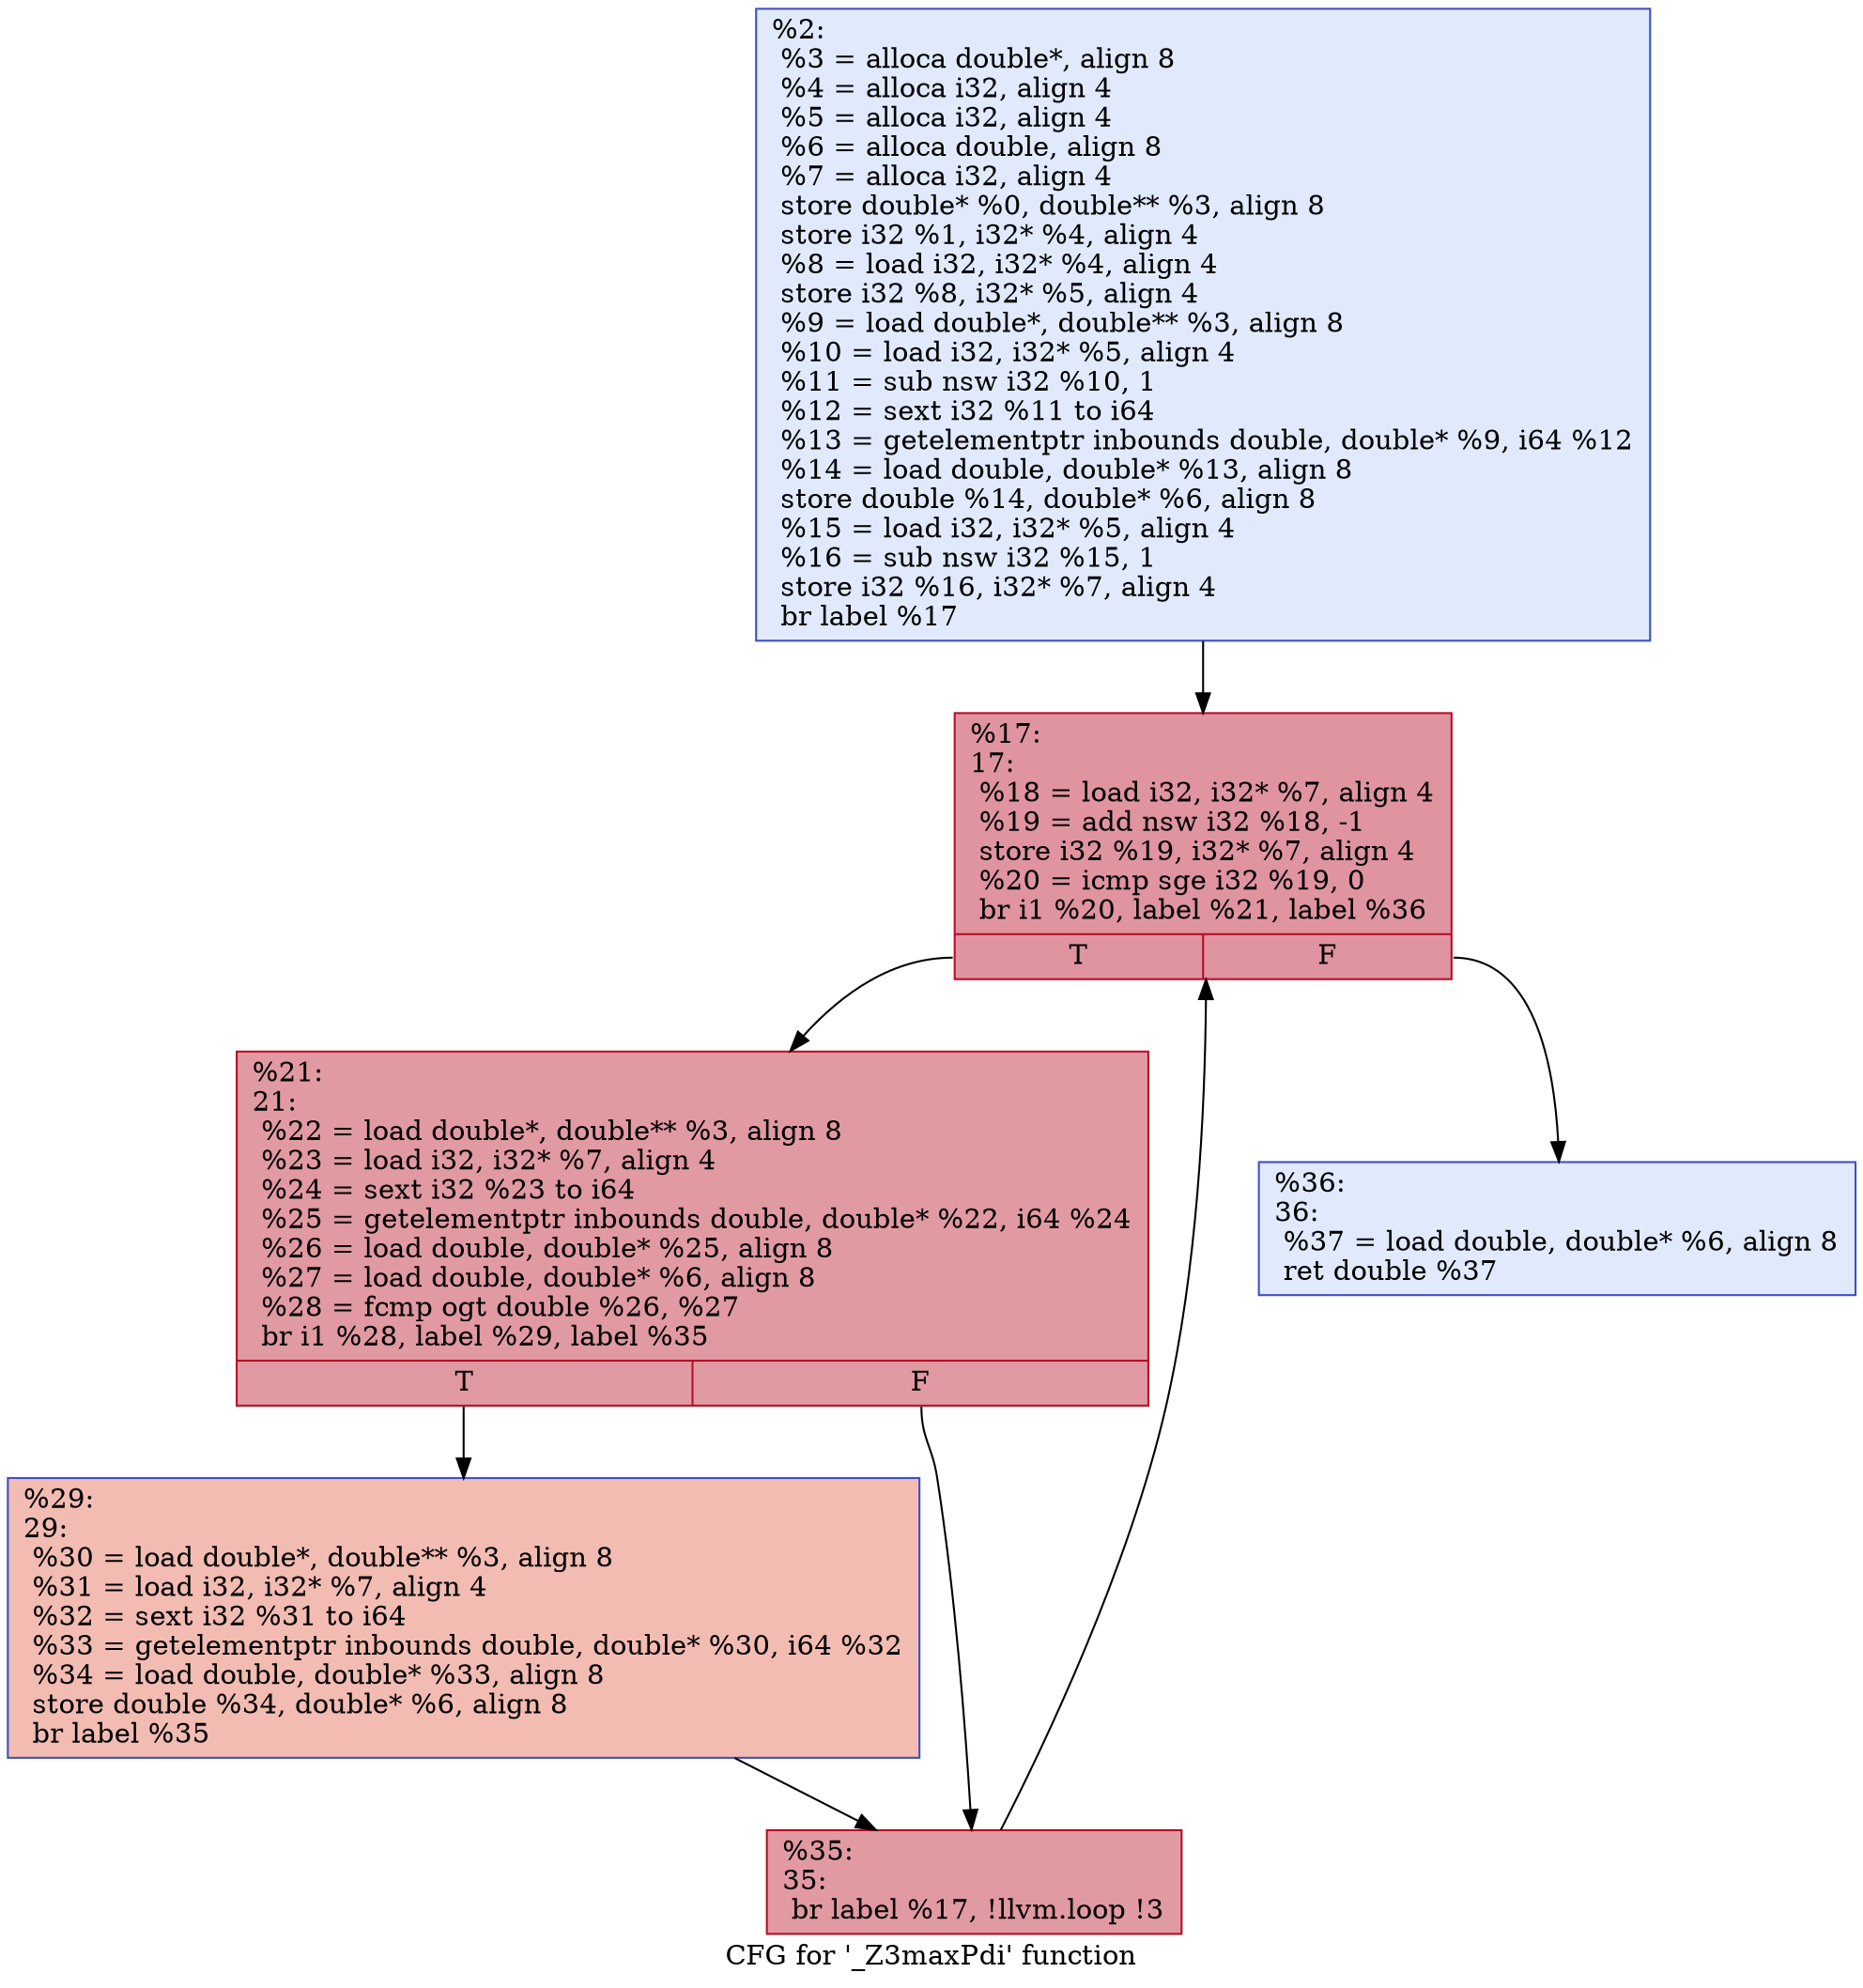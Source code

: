 digraph "CFG for '_Z3maxPdi' function" {
	label="CFG for '_Z3maxPdi' function";

	Node0x291d5b511b0 [shape=record,color="#3d50c3ff", style=filled, fillcolor="#b9d0f970",label="{%2:\l  %3 = alloca double*, align 8\l  %4 = alloca i32, align 4\l  %5 = alloca i32, align 4\l  %6 = alloca double, align 8\l  %7 = alloca i32, align 4\l  store double* %0, double** %3, align 8\l  store i32 %1, i32* %4, align 4\l  %8 = load i32, i32* %4, align 4\l  store i32 %8, i32* %5, align 4\l  %9 = load double*, double** %3, align 8\l  %10 = load i32, i32* %5, align 4\l  %11 = sub nsw i32 %10, 1\l  %12 = sext i32 %11 to i64\l  %13 = getelementptr inbounds double, double* %9, i64 %12\l  %14 = load double, double* %13, align 8\l  store double %14, double* %6, align 8\l  %15 = load i32, i32* %5, align 4\l  %16 = sub nsw i32 %15, 1\l  store i32 %16, i32* %7, align 4\l  br label %17\l}"];
	Node0x291d5b511b0 -> Node0x291d5b50d00;
	Node0x291d5b50d00 [shape=record,color="#b70d28ff", style=filled, fillcolor="#b70d2870",label="{%17:\l17:                                               \l  %18 = load i32, i32* %7, align 4\l  %19 = add nsw i32 %18, -1\l  store i32 %19, i32* %7, align 4\l  %20 = icmp sge i32 %19, 0\l  br i1 %20, label %21, label %36\l|{<s0>T|<s1>F}}"];
	Node0x291d5b50d00:s0 -> Node0x291d5b519d0;
	Node0x291d5b50d00:s1 -> Node0x291d5b51c50;
	Node0x291d5b519d0 [shape=record,color="#b70d28ff", style=filled, fillcolor="#bb1b2c70",label="{%21:\l21:                                               \l  %22 = load double*, double** %3, align 8\l  %23 = load i32, i32* %7, align 4\l  %24 = sext i32 %23 to i64\l  %25 = getelementptr inbounds double, double* %22, i64 %24\l  %26 = load double, double* %25, align 8\l  %27 = load double, double* %6, align 8\l  %28 = fcmp ogt double %26, %27\l  br i1 %28, label %29, label %35\l|{<s0>T|<s1>F}}"];
	Node0x291d5b519d0:s0 -> Node0x291d5b51430;
	Node0x291d5b519d0:s1 -> Node0x291d5b517f0;
	Node0x291d5b51430 [shape=record,color="#3d50c3ff", style=filled, fillcolor="#e1675170",label="{%29:\l29:                                               \l  %30 = load double*, double** %3, align 8\l  %31 = load i32, i32* %7, align 4\l  %32 = sext i32 %31 to i64\l  %33 = getelementptr inbounds double, double* %30, i64 %32\l  %34 = load double, double* %33, align 8\l  store double %34, double* %6, align 8\l  br label %35\l}"];
	Node0x291d5b51430 -> Node0x291d5b517f0;
	Node0x291d5b517f0 [shape=record,color="#b70d28ff", style=filled, fillcolor="#bb1b2c70",label="{%35:\l35:                                               \l  br label %17, !llvm.loop !3\l}"];
	Node0x291d5b517f0 -> Node0x291d5b50d00;
	Node0x291d5b51c50 [shape=record,color="#3d50c3ff", style=filled, fillcolor="#b9d0f970",label="{%36:\l36:                                               \l  %37 = load double, double* %6, align 8\l  ret double %37\l}"];
}
